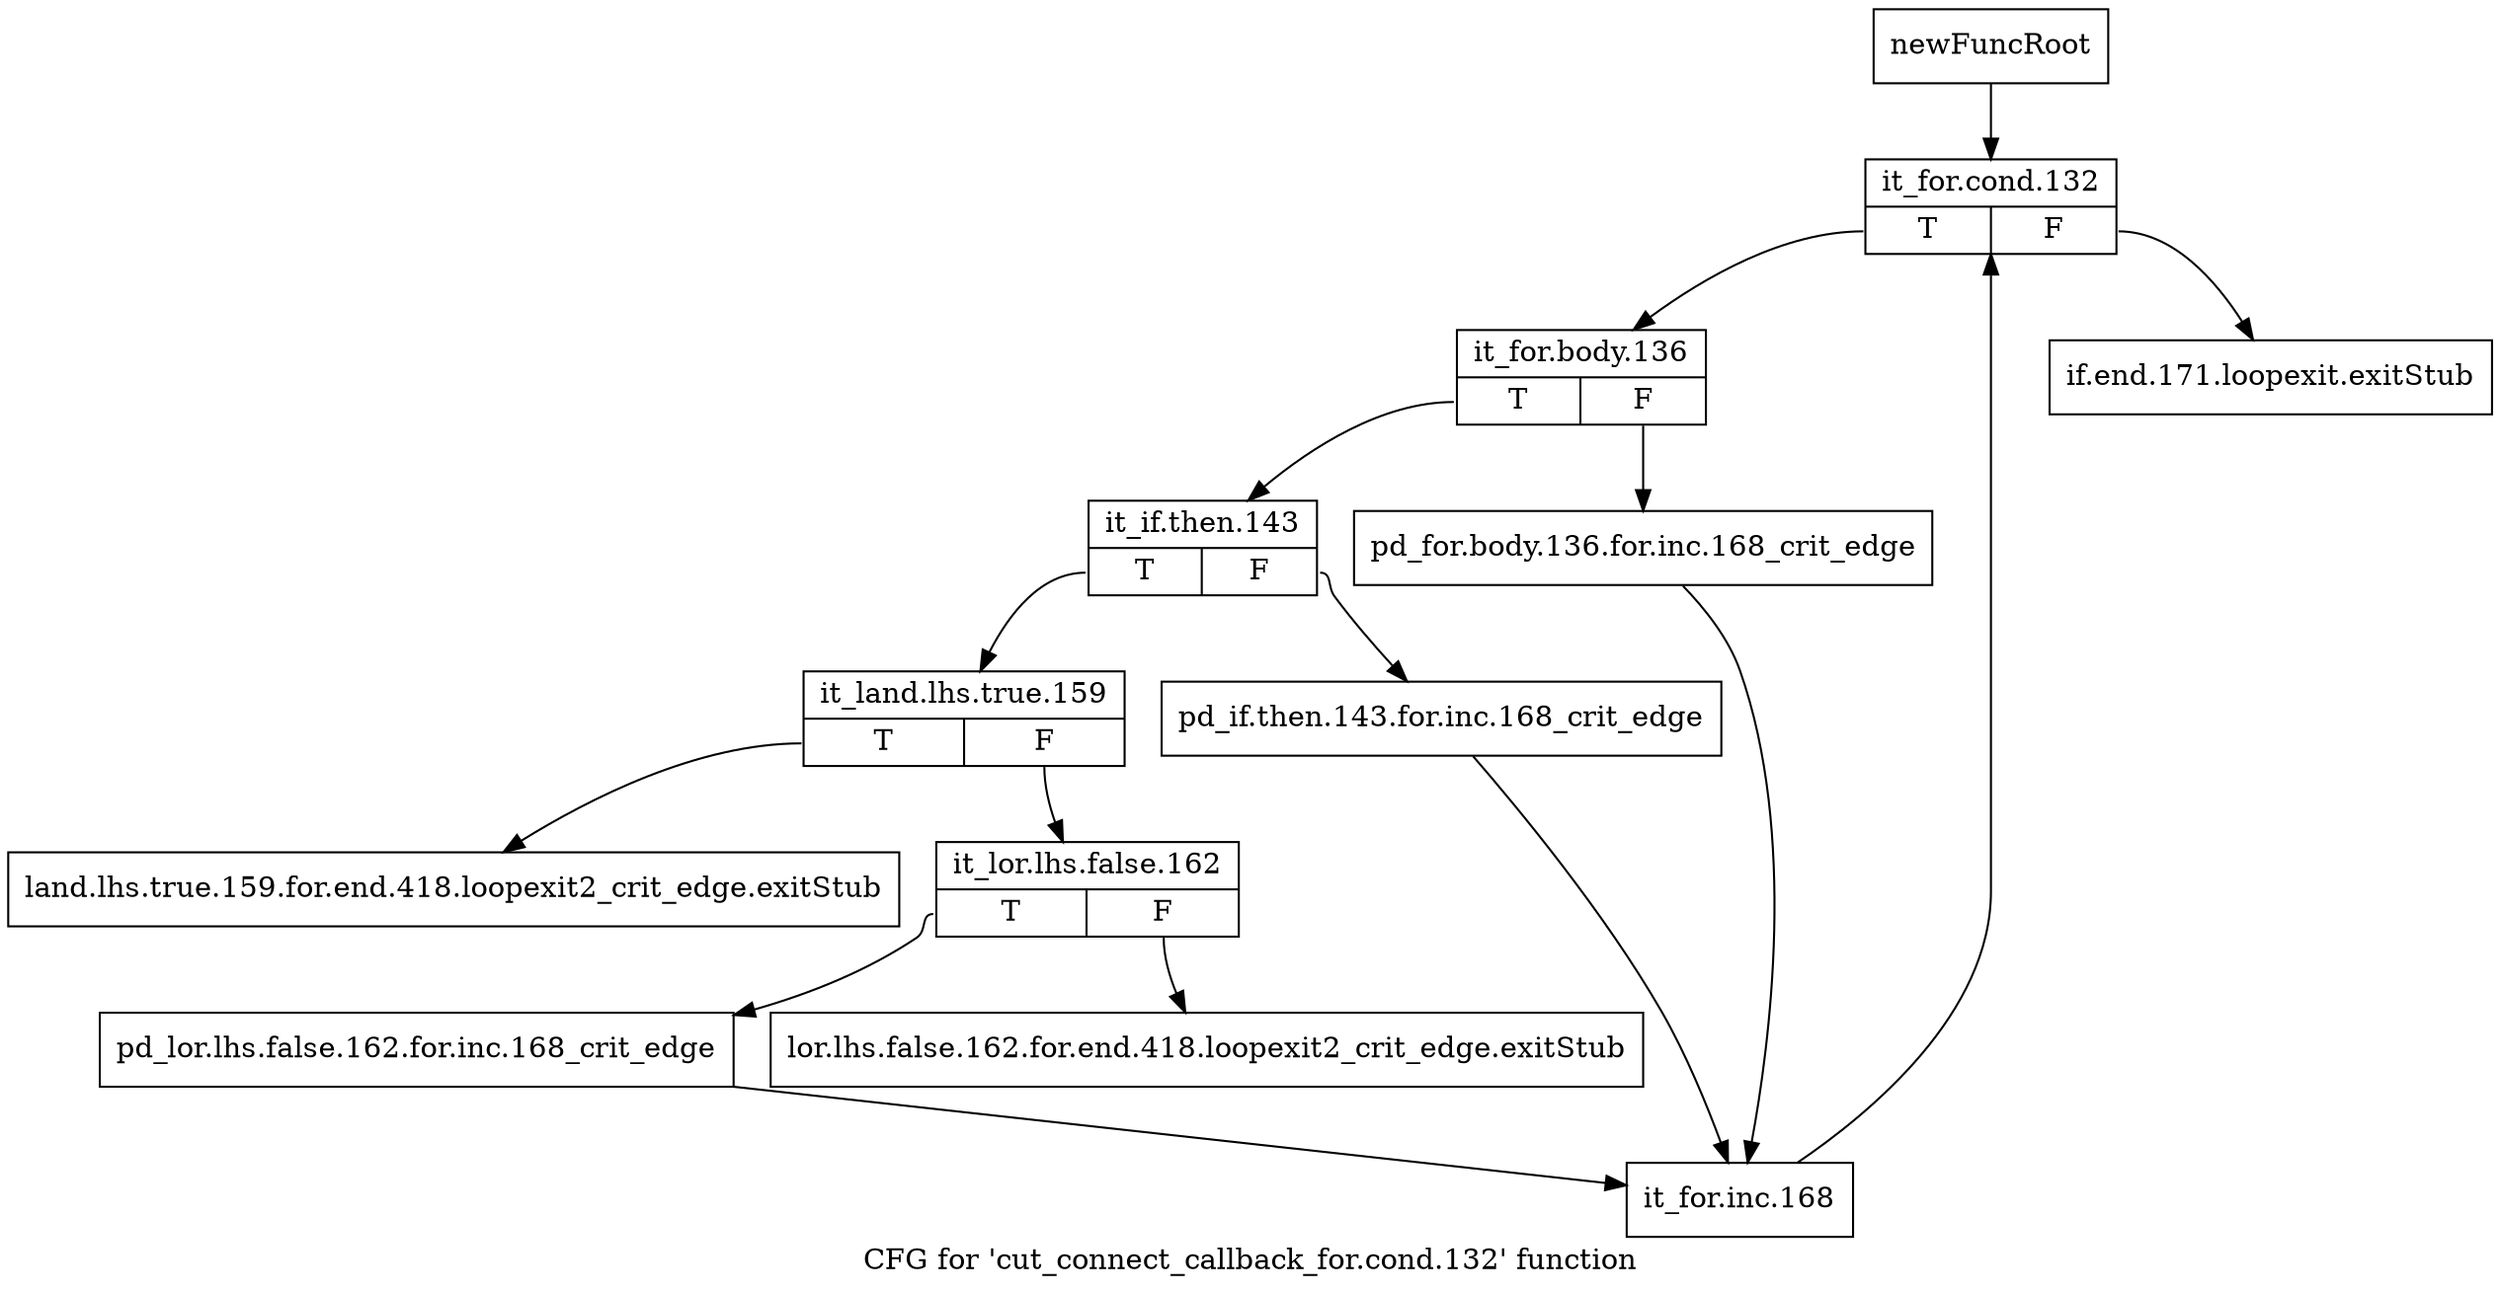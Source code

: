 digraph "CFG for 'cut_connect_callback_for.cond.132' function" {
	label="CFG for 'cut_connect_callback_for.cond.132' function";

	Node0x485fd00 [shape=record,label="{newFuncRoot}"];
	Node0x485fd00 -> Node0x485fe40;
	Node0x485fd50 [shape=record,label="{if.end.171.loopexit.exitStub}"];
	Node0x485fda0 [shape=record,label="{land.lhs.true.159.for.end.418.loopexit2_crit_edge.exitStub}"];
	Node0x485fdf0 [shape=record,label="{lor.lhs.false.162.for.end.418.loopexit2_crit_edge.exitStub}"];
	Node0x485fe40 [shape=record,label="{it_for.cond.132|{<s0>T|<s1>F}}"];
	Node0x485fe40:s0 -> Node0x485fe90;
	Node0x485fe40:s1 -> Node0x485fd50;
	Node0x485fe90 [shape=record,label="{it_for.body.136|{<s0>T|<s1>F}}"];
	Node0x485fe90:s0 -> Node0x485ff30;
	Node0x485fe90:s1 -> Node0x485fee0;
	Node0x485fee0 [shape=record,label="{pd_for.body.136.for.inc.168_crit_edge}"];
	Node0x485fee0 -> Node0x48600c0;
	Node0x485ff30 [shape=record,label="{it_if.then.143|{<s0>T|<s1>F}}"];
	Node0x485ff30:s0 -> Node0x485ffd0;
	Node0x485ff30:s1 -> Node0x485ff80;
	Node0x485ff80 [shape=record,label="{pd_if.then.143.for.inc.168_crit_edge}"];
	Node0x485ff80 -> Node0x48600c0;
	Node0x485ffd0 [shape=record,label="{it_land.lhs.true.159|{<s0>T|<s1>F}}"];
	Node0x485ffd0:s0 -> Node0x485fda0;
	Node0x485ffd0:s1 -> Node0x4860020;
	Node0x4860020 [shape=record,label="{it_lor.lhs.false.162|{<s0>T|<s1>F}}"];
	Node0x4860020:s0 -> Node0x4860070;
	Node0x4860020:s1 -> Node0x485fdf0;
	Node0x4860070 [shape=record,label="{pd_lor.lhs.false.162.for.inc.168_crit_edge}"];
	Node0x4860070 -> Node0x48600c0;
	Node0x48600c0 [shape=record,label="{it_for.inc.168}"];
	Node0x48600c0 -> Node0x485fe40;
}
